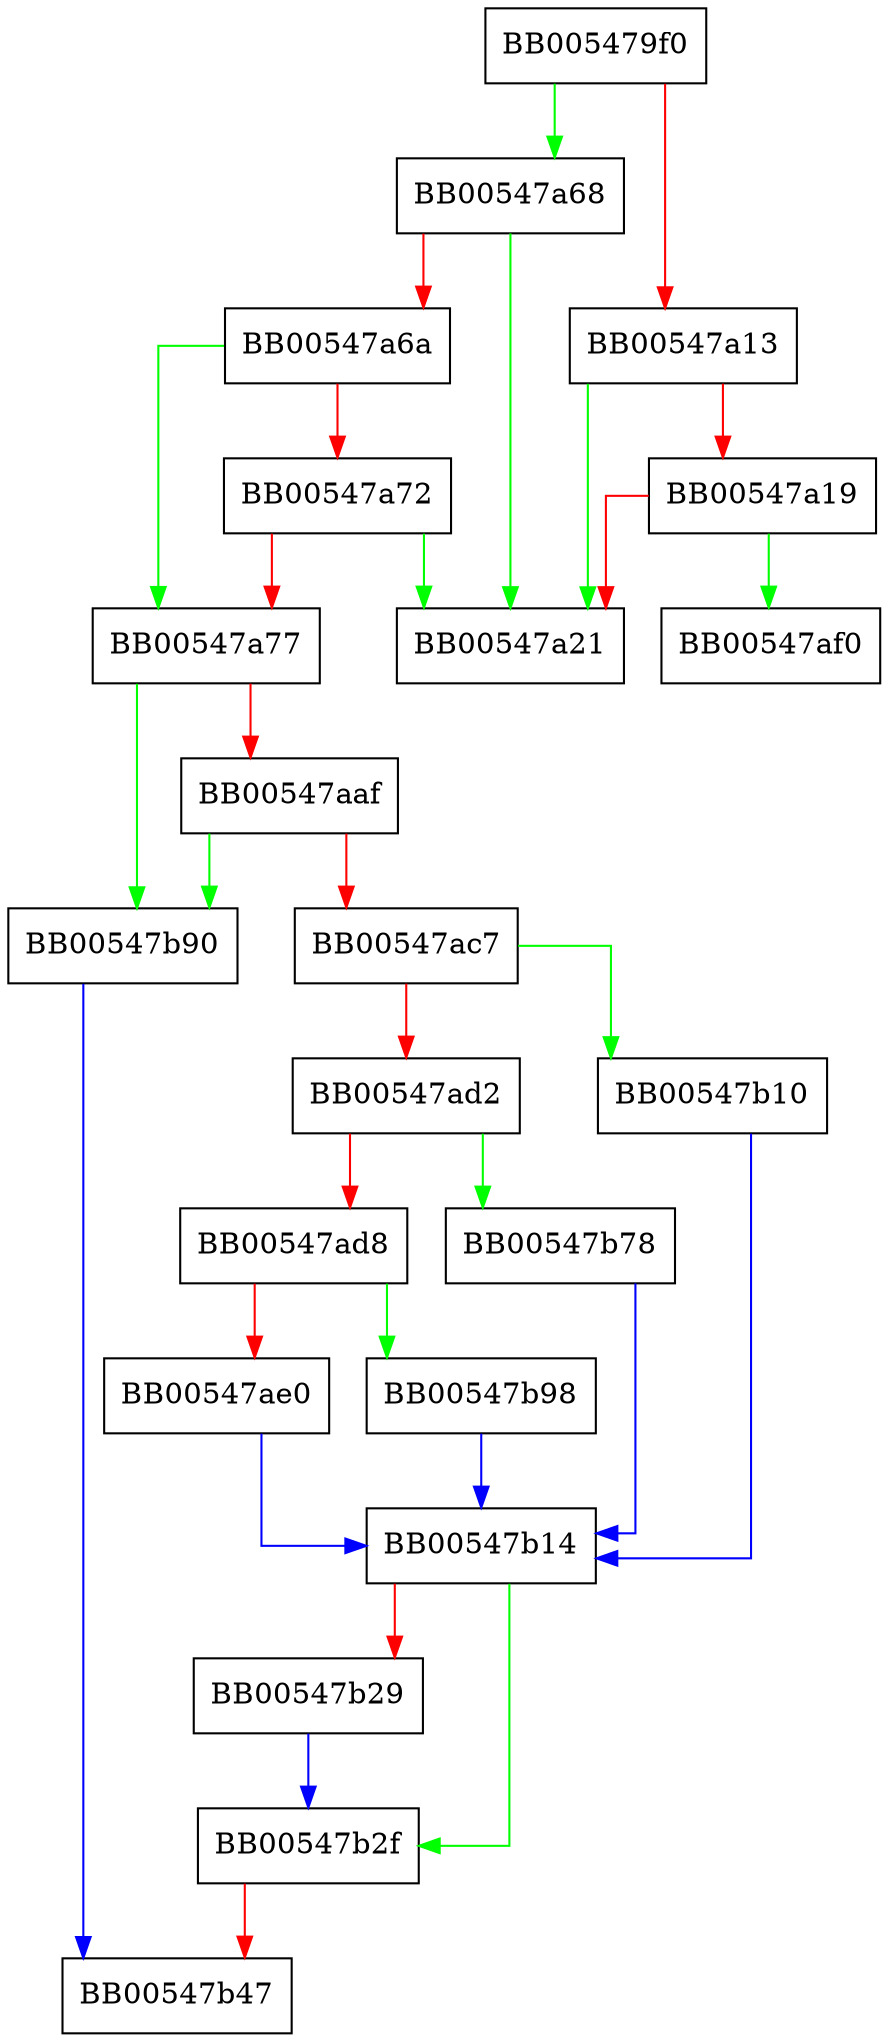 digraph BN_pseudo_rand {
  node [shape="box"];
  graph [splines=ortho];
  BB005479f0 -> BB00547a68 [color="green"];
  BB005479f0 -> BB00547a13 [color="red"];
  BB00547a13 -> BB00547a21 [color="green"];
  BB00547a13 -> BB00547a19 [color="red"];
  BB00547a19 -> BB00547af0 [color="green"];
  BB00547a19 -> BB00547a21 [color="red"];
  BB00547a68 -> BB00547a21 [color="green"];
  BB00547a68 -> BB00547a6a [color="red"];
  BB00547a6a -> BB00547a77 [color="green"];
  BB00547a6a -> BB00547a72 [color="red"];
  BB00547a72 -> BB00547a21 [color="green"];
  BB00547a72 -> BB00547a77 [color="red"];
  BB00547a77 -> BB00547b90 [color="green"];
  BB00547a77 -> BB00547aaf [color="red"];
  BB00547aaf -> BB00547b90 [color="green"];
  BB00547aaf -> BB00547ac7 [color="red"];
  BB00547ac7 -> BB00547b10 [color="green"];
  BB00547ac7 -> BB00547ad2 [color="red"];
  BB00547ad2 -> BB00547b78 [color="green"];
  BB00547ad2 -> BB00547ad8 [color="red"];
  BB00547ad8 -> BB00547b98 [color="green"];
  BB00547ad8 -> BB00547ae0 [color="red"];
  BB00547ae0 -> BB00547b14 [color="blue"];
  BB00547b10 -> BB00547b14 [color="blue"];
  BB00547b14 -> BB00547b2f [color="green"];
  BB00547b14 -> BB00547b29 [color="red"];
  BB00547b29 -> BB00547b2f [color="blue"];
  BB00547b2f -> BB00547b47 [color="red"];
  BB00547b78 -> BB00547b14 [color="blue"];
  BB00547b90 -> BB00547b47 [color="blue"];
  BB00547b98 -> BB00547b14 [color="blue"];
}